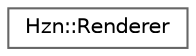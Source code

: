 digraph "Graphical Class Hierarchy"
{
 // LATEX_PDF_SIZE
  bgcolor="transparent";
  edge [fontname=Helvetica,fontsize=10,labelfontname=Helvetica,labelfontsize=10];
  node [fontname=Helvetica,fontsize=10,shape=box,height=0.2,width=0.4];
  rankdir="LR";
  Node0 [label="Hzn::Renderer",height=0.2,width=0.4,color="grey40", fillcolor="white", style="filled",URL="$class_hzn_1_1_renderer.html",tooltip=" "];
}
